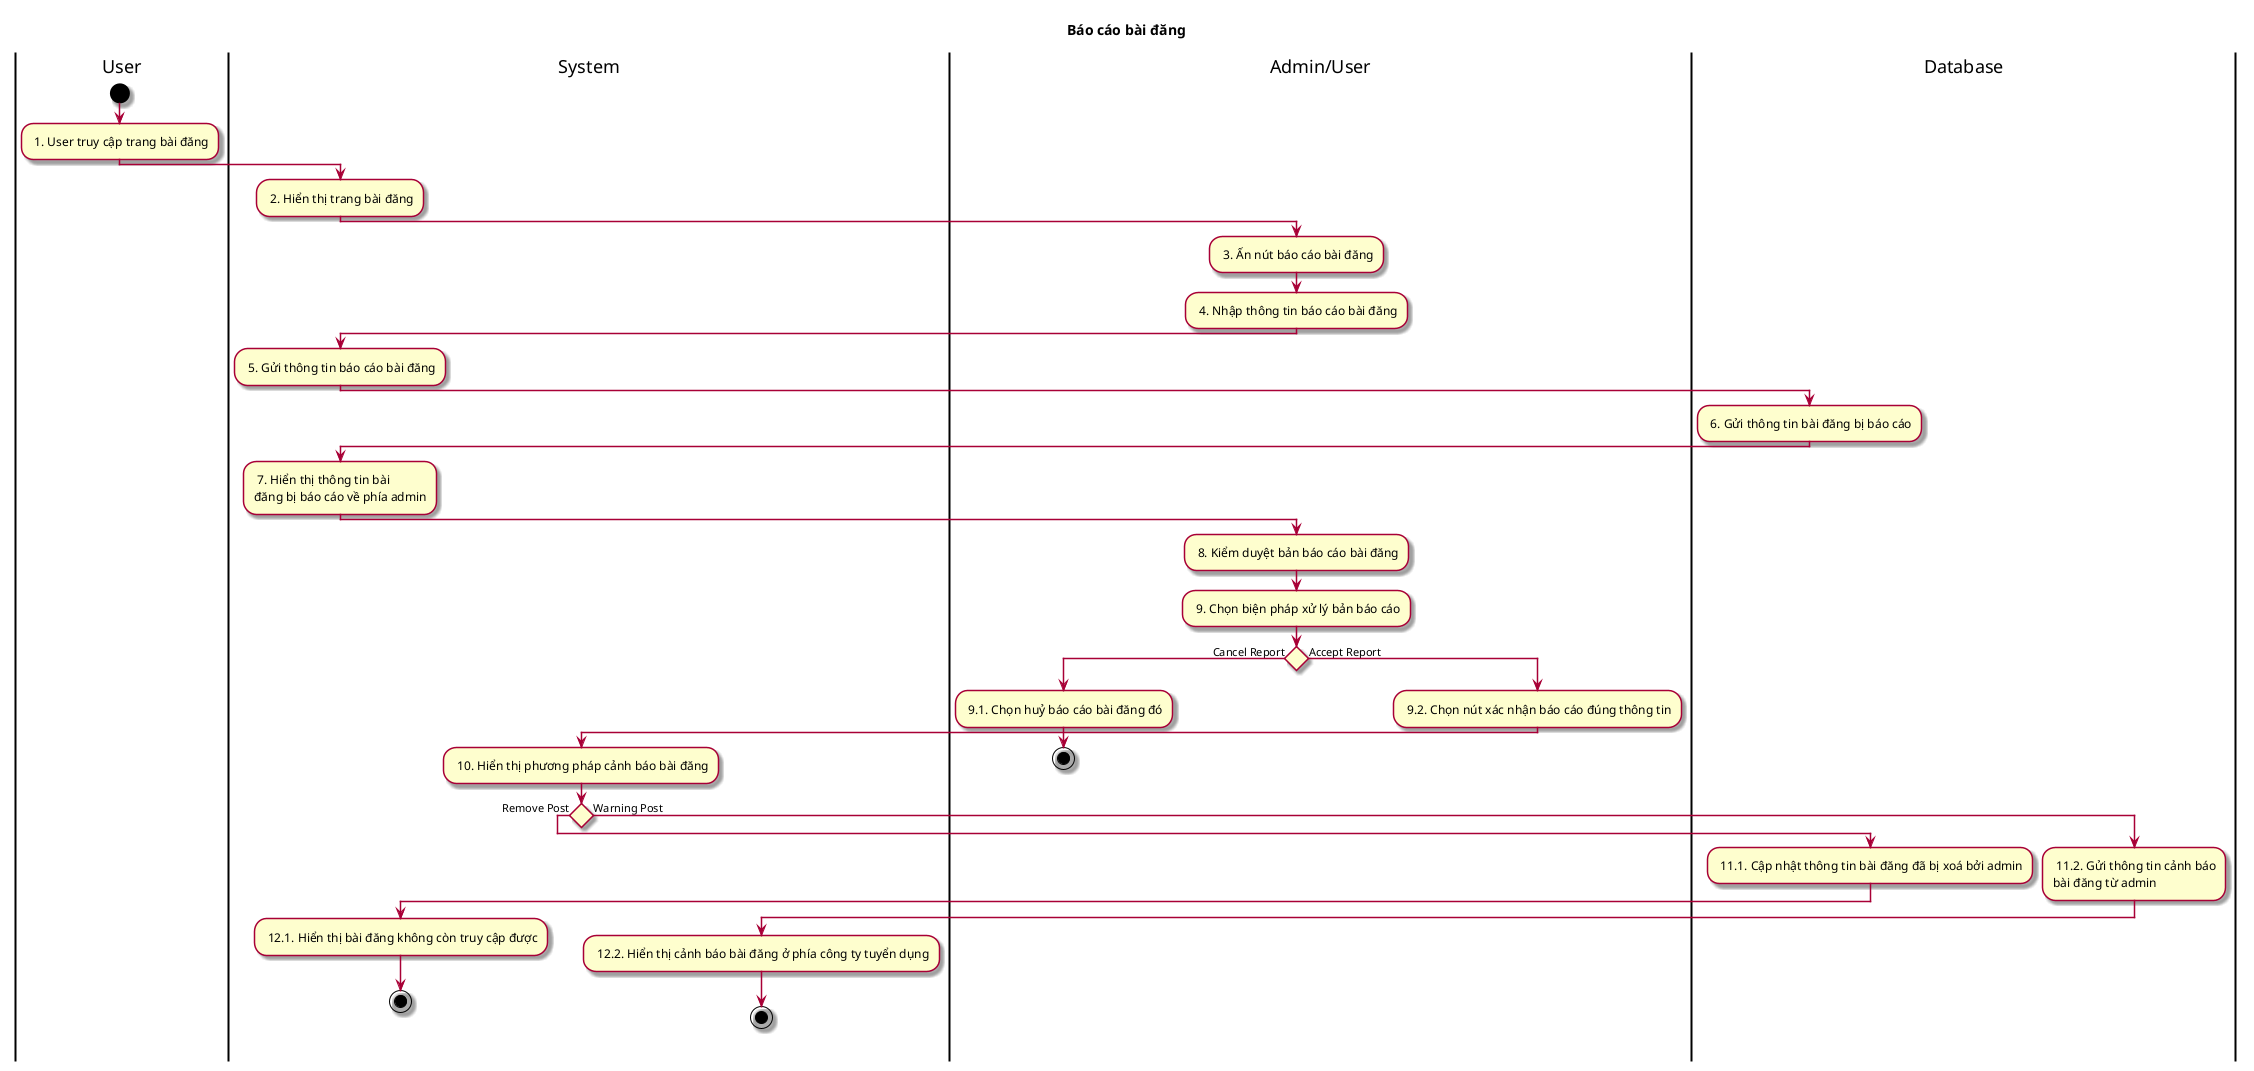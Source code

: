@startuml ActBaoCaoBaiDang
skin rose
title Báo cáo bài đăng
|User|
start
: 1. User truy cập trang bài đăng;
|System|
: 2. Hiển thị trang bài đăng;
|Admin/User|
: 3. Ấn nút báo cáo bài đăng;
: 4. Nhập thông tin báo cáo bài đăng;
|System|
: 5. Gửi thông tin báo cáo bài đăng;
|Database|
: 6. Gửi thông tin bài đăng bị báo cáo;
|System|
: 7. Hiển thị thông tin bài \nđăng bị báo cáo về phía admin;
|Admin/User|
: 8. Kiểm duyệt bản báo cáo bài đăng;
: 9. Chọn biện pháp xử lý bản báo cáo;
if () then (Cancel Report)
: 9.1. Chọn huỷ báo cáo bài đăng đó;
stop
else (Accept Report)
: 9.2. Chọn nút xác nhận báo cáo đúng thông tin;
|System|
: 10. Hiển thị phương pháp cảnh báo bài đăng;
if () then (Remove Post)
|Database|
: 11.1. Cập nhật thông tin bài đăng đã bị xoá bởi admin;
|System|
: 12.1. Hiển thị bài đăng không còn truy cập được;
stop
else (Warning Post)
|Database|
: 11.2. Gửi thông tin cảnh báo\nbài đăng từ admin;
|System|
: 12.2. Hiển thị cảnh báo bài đăng ở phía công ty tuyển dụng;
stop

@enduml